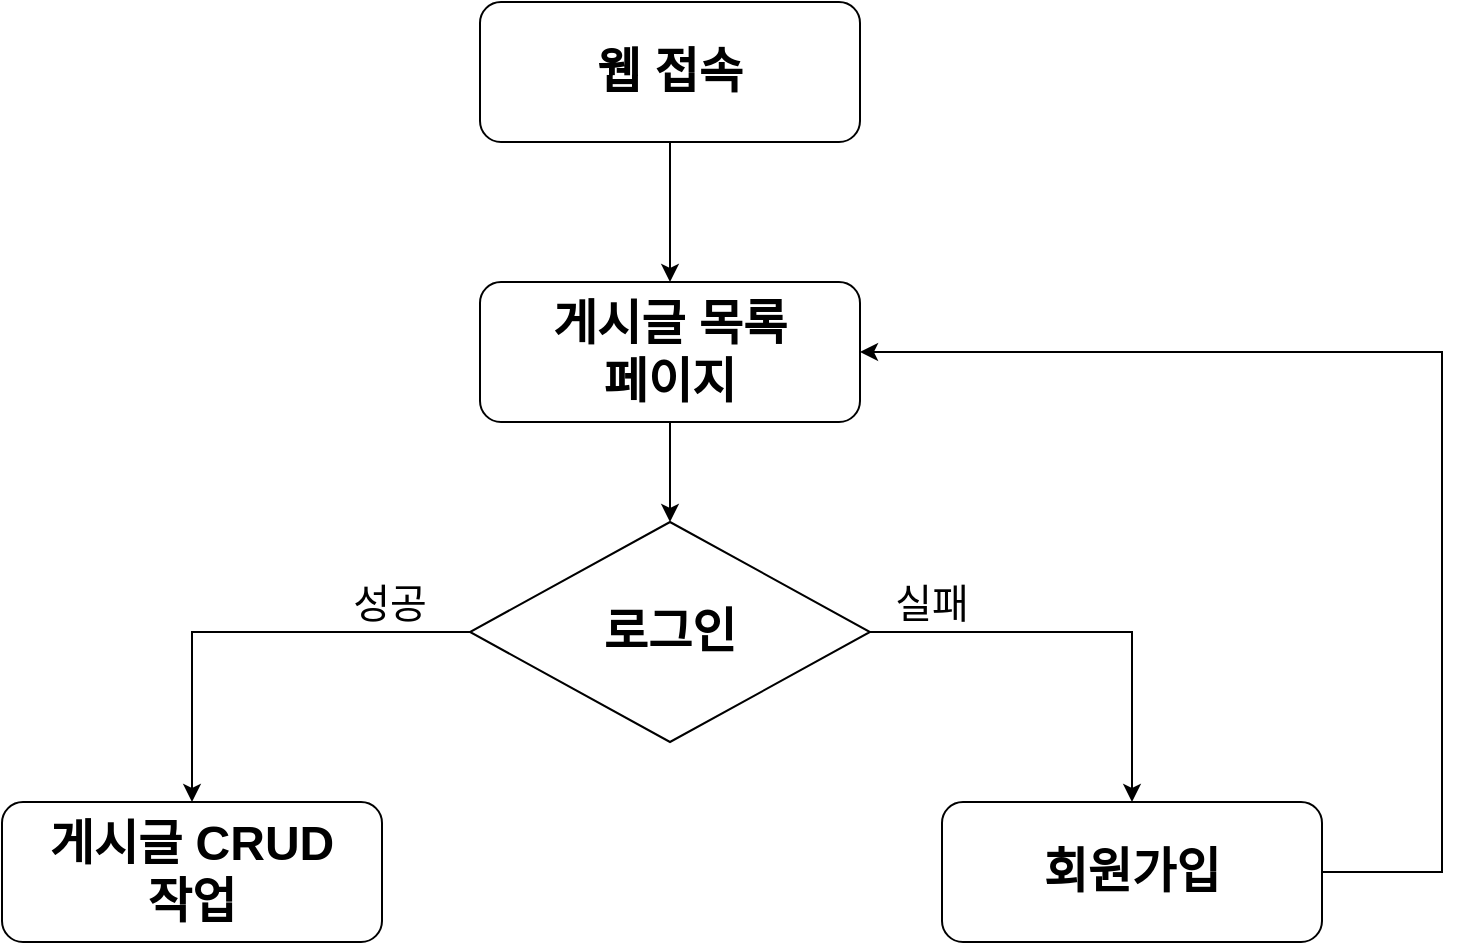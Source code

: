 <mxfile version="14.9.6" type="device"><diagram id="R0YZP_YJbJcxxyiZCnt2" name="페이지-1"><mxGraphModel dx="1024" dy="1761" grid="1" gridSize="10" guides="1" tooltips="1" connect="1" arrows="1" fold="1" page="1" pageScale="1" pageWidth="827" pageHeight="1169" math="0" shadow="0"><root><mxCell id="0"/><mxCell id="1" parent="0"/><mxCell id="PWlfvH9LUM8xRrjv4aRR-18" style="edgeStyle=orthogonalEdgeStyle;rounded=0;orthogonalLoop=1;jettySize=auto;html=1;entryX=0.5;entryY=0;entryDx=0;entryDy=0;endArrow=classic;endFill=1;" edge="1" parent="1" source="PWlfvH9LUM8xRrjv4aRR-1" target="PWlfvH9LUM8xRrjv4aRR-2"><mxGeometry relative="1" as="geometry"/></mxCell><mxCell id="PWlfvH9LUM8xRrjv4aRR-1" value="&lt;span style=&quot;font-size: 24px&quot;&gt;&lt;b&gt;게시글 목록&lt;br&gt;페이지&lt;/b&gt;&lt;/span&gt;" style="rounded=1;whiteSpace=wrap;html=1;" vertex="1" parent="1"><mxGeometry x="319" y="20" width="190" height="70" as="geometry"/></mxCell><mxCell id="PWlfvH9LUM8xRrjv4aRR-10" style="edgeStyle=orthogonalEdgeStyle;rounded=0;orthogonalLoop=1;jettySize=auto;html=1;entryX=0.5;entryY=0;entryDx=0;entryDy=0;endArrow=classic;endFill=1;" edge="1" parent="1" source="PWlfvH9LUM8xRrjv4aRR-2" target="PWlfvH9LUM8xRrjv4aRR-4"><mxGeometry relative="1" as="geometry"/></mxCell><mxCell id="PWlfvH9LUM8xRrjv4aRR-11" style="edgeStyle=orthogonalEdgeStyle;rounded=0;orthogonalLoop=1;jettySize=auto;html=1;exitX=1;exitY=0.5;exitDx=0;exitDy=0;entryX=0.5;entryY=0;entryDx=0;entryDy=0;endArrow=classic;endFill=1;" edge="1" parent="1" source="PWlfvH9LUM8xRrjv4aRR-2" target="PWlfvH9LUM8xRrjv4aRR-22"><mxGeometry relative="1" as="geometry"><mxPoint x="640" y="260" as="targetPoint"/></mxGeometry></mxCell><mxCell id="PWlfvH9LUM8xRrjv4aRR-2" value="&lt;b&gt;&lt;font style=&quot;font-size: 24px&quot;&gt;로그인&lt;/font&gt;&lt;/b&gt;" style="rhombus;whiteSpace=wrap;html=1;" vertex="1" parent="1"><mxGeometry x="314" y="140" width="200" height="110" as="geometry"/></mxCell><mxCell id="PWlfvH9LUM8xRrjv4aRR-4" value="&lt;b&gt;&lt;font style=&quot;font-size: 24px&quot;&gt;게시글 CRUD&lt;br&gt;작업&lt;/font&gt;&lt;/b&gt;" style="rounded=1;whiteSpace=wrap;html=1;" vertex="1" parent="1"><mxGeometry x="80" y="280" width="190" height="70" as="geometry"/></mxCell><mxCell id="PWlfvH9LUM8xRrjv4aRR-19" style="edgeStyle=orthogonalEdgeStyle;rounded=0;orthogonalLoop=1;jettySize=auto;html=1;entryX=1;entryY=0.5;entryDx=0;entryDy=0;endArrow=classic;endFill=1;" edge="1" parent="1" target="PWlfvH9LUM8xRrjv4aRR-1"><mxGeometry relative="1" as="geometry"><mxPoint x="740" y="315" as="sourcePoint"/><Array as="points"><mxPoint x="800" y="315"/><mxPoint x="800" y="55"/></Array></mxGeometry></mxCell><mxCell id="PWlfvH9LUM8xRrjv4aRR-17" style="edgeStyle=orthogonalEdgeStyle;rounded=0;orthogonalLoop=1;jettySize=auto;html=1;entryX=0.5;entryY=0;entryDx=0;entryDy=0;endArrow=classic;endFill=1;" edge="1" parent="1" source="PWlfvH9LUM8xRrjv4aRR-15" target="PWlfvH9LUM8xRrjv4aRR-1"><mxGeometry relative="1" as="geometry"/></mxCell><mxCell id="PWlfvH9LUM8xRrjv4aRR-15" value="&lt;b&gt;&lt;font style=&quot;font-size: 24px&quot;&gt;웹 접속&lt;/font&gt;&lt;/b&gt;" style="rounded=1;whiteSpace=wrap;html=1;" vertex="1" parent="1"><mxGeometry x="319" y="-120" width="190" height="70" as="geometry"/></mxCell><mxCell id="PWlfvH9LUM8xRrjv4aRR-20" value="&lt;font style=&quot;font-size: 20px&quot;&gt;성공&lt;/font&gt;" style="text;html=1;strokeColor=none;fillColor=none;align=center;verticalAlign=middle;whiteSpace=wrap;rounded=0;" vertex="1" parent="1"><mxGeometry x="229" y="160" width="90" height="40" as="geometry"/></mxCell><mxCell id="PWlfvH9LUM8xRrjv4aRR-21" value="&lt;font style=&quot;font-size: 20px&quot;&gt;실패&lt;/font&gt;" style="text;html=1;strokeColor=none;fillColor=none;align=center;verticalAlign=middle;whiteSpace=wrap;rounded=0;" vertex="1" parent="1"><mxGeometry x="500" y="160" width="90" height="40" as="geometry"/></mxCell><mxCell id="PWlfvH9LUM8xRrjv4aRR-22" value="&lt;span style=&quot;font-size: 24px&quot;&gt;&lt;b&gt;회원가입&lt;/b&gt;&lt;/span&gt;" style="rounded=1;whiteSpace=wrap;html=1;" vertex="1" parent="1"><mxGeometry x="550" y="280" width="190" height="70" as="geometry"/></mxCell></root></mxGraphModel></diagram></mxfile>